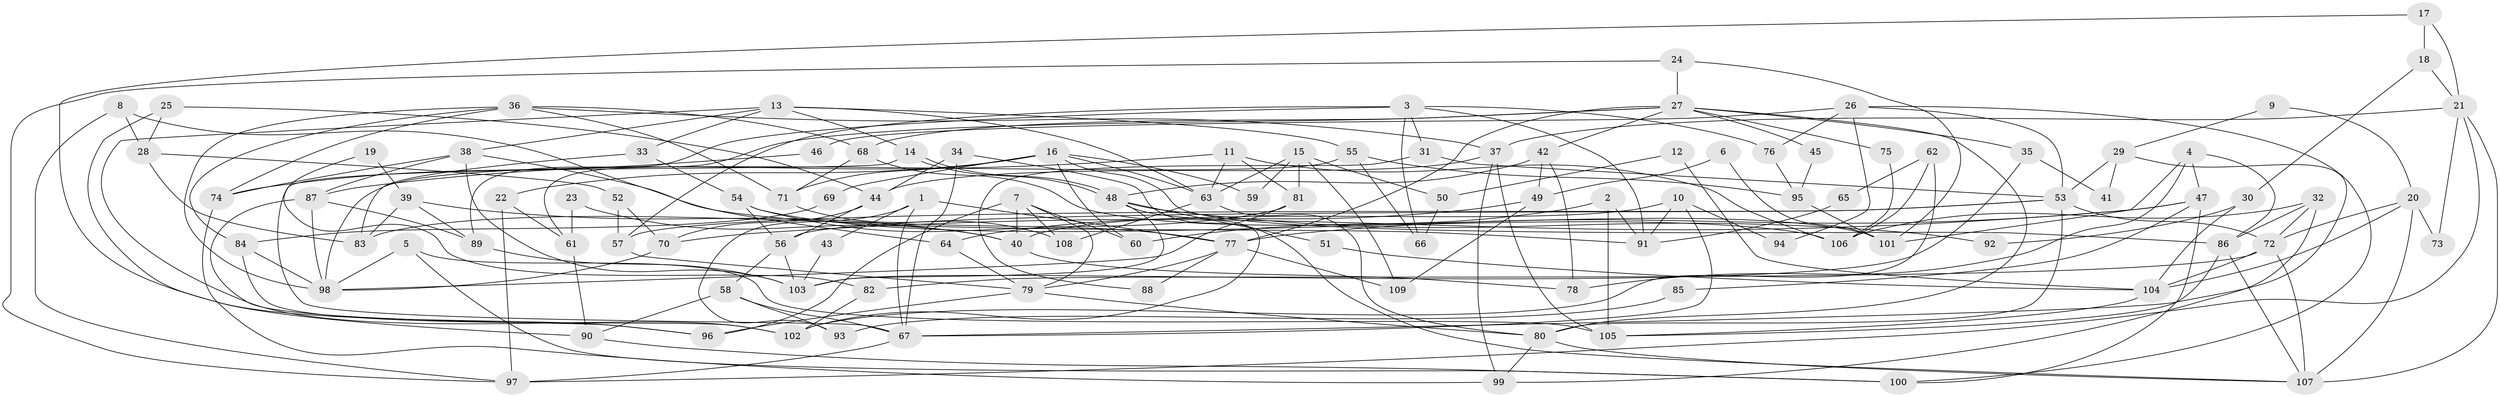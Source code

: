 // Generated by graph-tools (version 1.1) at 2025/11/02/27/25 16:11:17]
// undirected, 109 vertices, 218 edges
graph export_dot {
graph [start="1"]
  node [color=gray90,style=filled];
  1;
  2;
  3;
  4;
  5;
  6;
  7;
  8;
  9;
  10;
  11;
  12;
  13;
  14;
  15;
  16;
  17;
  18;
  19;
  20;
  21;
  22;
  23;
  24;
  25;
  26;
  27;
  28;
  29;
  30;
  31;
  32;
  33;
  34;
  35;
  36;
  37;
  38;
  39;
  40;
  41;
  42;
  43;
  44;
  45;
  46;
  47;
  48;
  49;
  50;
  51;
  52;
  53;
  54;
  55;
  56;
  57;
  58;
  59;
  60;
  61;
  62;
  63;
  64;
  65;
  66;
  67;
  68;
  69;
  70;
  71;
  72;
  73;
  74;
  75;
  76;
  77;
  78;
  79;
  80;
  81;
  82;
  83;
  84;
  85;
  86;
  87;
  88;
  89;
  90;
  91;
  92;
  93;
  94;
  95;
  96;
  97;
  98;
  99;
  100;
  101;
  102;
  103;
  104;
  105;
  106;
  107;
  108;
  109;
  1 -- 77;
  1 -- 67;
  1 -- 43;
  1 -- 93;
  2 -- 60;
  2 -- 105;
  2 -- 91;
  3 -- 57;
  3 -- 91;
  3 -- 31;
  3 -- 66;
  3 -- 76;
  3 -- 89;
  4 -- 47;
  4 -- 86;
  4 -- 78;
  4 -- 101;
  5 -- 98;
  5 -- 105;
  5 -- 100;
  6 -- 49;
  6 -- 101;
  7 -- 79;
  7 -- 108;
  7 -- 40;
  7 -- 60;
  7 -- 96;
  8 -- 97;
  8 -- 28;
  8 -- 64;
  9 -- 20;
  9 -- 29;
  10 -- 40;
  10 -- 91;
  10 -- 67;
  10 -- 94;
  11 -- 63;
  11 -- 81;
  11 -- 87;
  11 -- 106;
  12 -- 104;
  12 -- 50;
  13 -- 38;
  13 -- 33;
  13 -- 14;
  13 -- 55;
  13 -- 63;
  13 -- 102;
  14 -- 48;
  14 -- 48;
  14 -- 67;
  15 -- 63;
  15 -- 109;
  15 -- 50;
  15 -- 59;
  15 -- 81;
  16 -- 63;
  16 -- 86;
  16 -- 22;
  16 -- 59;
  16 -- 60;
  16 -- 69;
  16 -- 71;
  17 -- 96;
  17 -- 21;
  17 -- 18;
  18 -- 21;
  18 -- 30;
  19 -- 82;
  19 -- 39;
  20 -- 104;
  20 -- 72;
  20 -- 73;
  20 -- 107;
  21 -- 37;
  21 -- 97;
  21 -- 73;
  21 -- 107;
  22 -- 97;
  22 -- 61;
  23 -- 40;
  23 -- 61;
  24 -- 27;
  24 -- 101;
  24 -- 97;
  25 -- 90;
  25 -- 44;
  25 -- 28;
  26 -- 53;
  26 -- 76;
  26 -- 46;
  26 -- 94;
  26 -- 100;
  27 -- 42;
  27 -- 80;
  27 -- 35;
  27 -- 45;
  27 -- 61;
  27 -- 68;
  27 -- 75;
  27 -- 77;
  28 -- 52;
  28 -- 83;
  29 -- 53;
  29 -- 67;
  29 -- 41;
  30 -- 104;
  30 -- 92;
  31 -- 53;
  31 -- 88;
  32 -- 106;
  32 -- 99;
  32 -- 72;
  32 -- 86;
  33 -- 83;
  33 -- 54;
  34 -- 107;
  34 -- 67;
  34 -- 44;
  35 -- 103;
  35 -- 41;
  36 -- 68;
  36 -- 98;
  36 -- 37;
  36 -- 71;
  36 -- 74;
  36 -- 84;
  37 -- 44;
  37 -- 99;
  37 -- 105;
  38 -- 87;
  38 -- 103;
  38 -- 74;
  38 -- 91;
  39 -- 83;
  39 -- 89;
  39 -- 40;
  40 -- 78;
  42 -- 78;
  42 -- 48;
  42 -- 49;
  43 -- 103;
  44 -- 56;
  44 -- 70;
  45 -- 95;
  46 -- 74;
  47 -- 100;
  47 -- 77;
  47 -- 70;
  47 -- 85;
  48 -- 103;
  48 -- 51;
  48 -- 92;
  48 -- 102;
  49 -- 64;
  49 -- 109;
  50 -- 66;
  51 -- 104;
  52 -- 70;
  52 -- 57;
  53 -- 80;
  53 -- 72;
  53 -- 56;
  53 -- 57;
  54 -- 56;
  54 -- 77;
  54 -- 106;
  55 -- 98;
  55 -- 66;
  55 -- 95;
  56 -- 58;
  56 -- 103;
  57 -- 79;
  58 -- 90;
  58 -- 67;
  58 -- 93;
  61 -- 90;
  62 -- 102;
  62 -- 106;
  62 -- 65;
  63 -- 80;
  63 -- 108;
  64 -- 79;
  65 -- 91;
  67 -- 97;
  68 -- 71;
  68 -- 101;
  69 -- 84;
  70 -- 98;
  71 -- 108;
  72 -- 107;
  72 -- 82;
  72 -- 104;
  74 -- 99;
  75 -- 106;
  76 -- 95;
  77 -- 79;
  77 -- 88;
  77 -- 109;
  79 -- 80;
  79 -- 96;
  80 -- 107;
  80 -- 99;
  81 -- 98;
  81 -- 83;
  82 -- 102;
  84 -- 102;
  84 -- 98;
  85 -- 93;
  86 -- 107;
  86 -- 105;
  87 -- 98;
  87 -- 89;
  87 -- 96;
  89 -- 103;
  90 -- 100;
  95 -- 101;
  104 -- 105;
}
